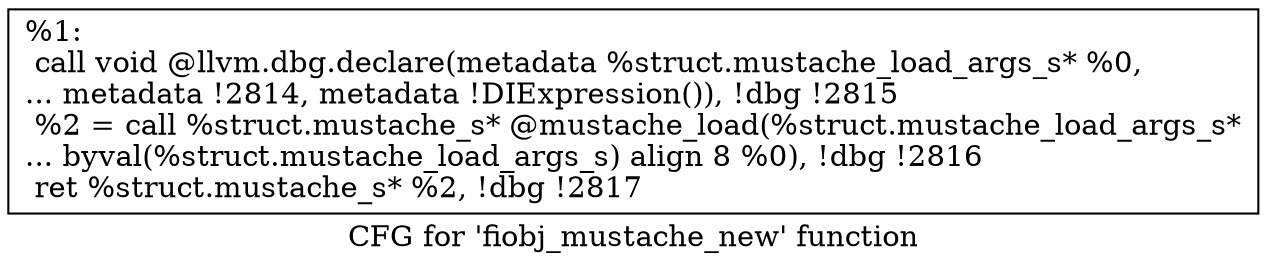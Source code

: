 digraph "CFG for 'fiobj_mustache_new' function" {
	label="CFG for 'fiobj_mustache_new' function";

	Node0x556851fc3140 [shape=record,label="{%1:\l  call void @llvm.dbg.declare(metadata %struct.mustache_load_args_s* %0,\l... metadata !2814, metadata !DIExpression()), !dbg !2815\l  %2 = call %struct.mustache_s* @mustache_load(%struct.mustache_load_args_s*\l... byval(%struct.mustache_load_args_s) align 8 %0), !dbg !2816\l  ret %struct.mustache_s* %2, !dbg !2817\l}"];
}
